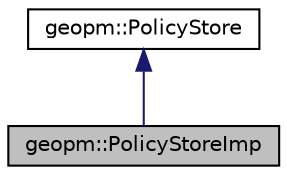 digraph "geopm::PolicyStoreImp"
{
  edge [fontname="Helvetica",fontsize="10",labelfontname="Helvetica",labelfontsize="10"];
  node [fontname="Helvetica",fontsize="10",shape=record];
  Node0 [label="geopm::PolicyStoreImp",height=0.2,width=0.4,color="black", fillcolor="grey75", style="filled", fontcolor="black"];
  Node1 -> Node0 [dir="back",color="midnightblue",fontsize="10",style="solid",fontname="Helvetica"];
  Node1 [label="geopm::PolicyStore",height=0.2,width=0.4,color="black", fillcolor="white", style="filled",URL="$classgeopm_1_1_policy_store.html"];
}
